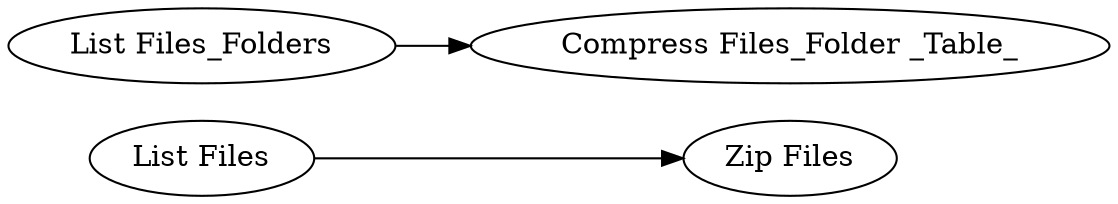 digraph {
	2 -> 1
	4 -> 6
	1 [label="Zip Files"]
	4 [label="List Files_Folders"]
	6 [label="Compress Files_Folder _Table_"]
	2 [label="List Files"]
	rankdir=LR
}
